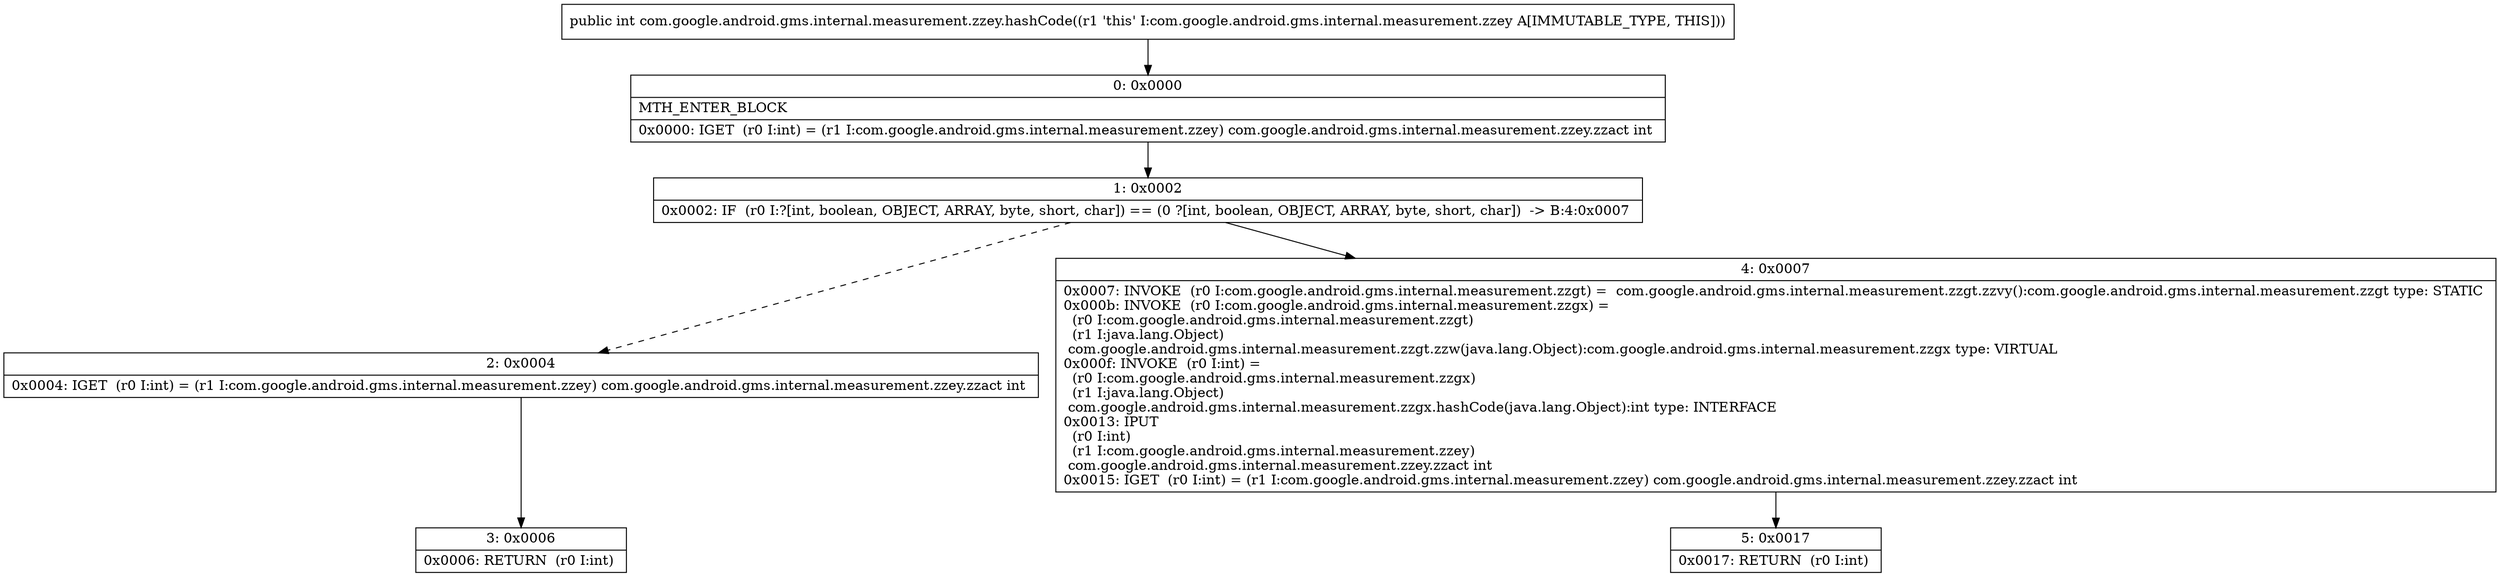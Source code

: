 digraph "CFG forcom.google.android.gms.internal.measurement.zzey.hashCode()I" {
Node_0 [shape=record,label="{0\:\ 0x0000|MTH_ENTER_BLOCK\l|0x0000: IGET  (r0 I:int) = (r1 I:com.google.android.gms.internal.measurement.zzey) com.google.android.gms.internal.measurement.zzey.zzact int \l}"];
Node_1 [shape=record,label="{1\:\ 0x0002|0x0002: IF  (r0 I:?[int, boolean, OBJECT, ARRAY, byte, short, char]) == (0 ?[int, boolean, OBJECT, ARRAY, byte, short, char])  \-\> B:4:0x0007 \l}"];
Node_2 [shape=record,label="{2\:\ 0x0004|0x0004: IGET  (r0 I:int) = (r1 I:com.google.android.gms.internal.measurement.zzey) com.google.android.gms.internal.measurement.zzey.zzact int \l}"];
Node_3 [shape=record,label="{3\:\ 0x0006|0x0006: RETURN  (r0 I:int) \l}"];
Node_4 [shape=record,label="{4\:\ 0x0007|0x0007: INVOKE  (r0 I:com.google.android.gms.internal.measurement.zzgt) =  com.google.android.gms.internal.measurement.zzgt.zzvy():com.google.android.gms.internal.measurement.zzgt type: STATIC \l0x000b: INVOKE  (r0 I:com.google.android.gms.internal.measurement.zzgx) = \l  (r0 I:com.google.android.gms.internal.measurement.zzgt)\l  (r1 I:java.lang.Object)\l com.google.android.gms.internal.measurement.zzgt.zzw(java.lang.Object):com.google.android.gms.internal.measurement.zzgx type: VIRTUAL \l0x000f: INVOKE  (r0 I:int) = \l  (r0 I:com.google.android.gms.internal.measurement.zzgx)\l  (r1 I:java.lang.Object)\l com.google.android.gms.internal.measurement.zzgx.hashCode(java.lang.Object):int type: INTERFACE \l0x0013: IPUT  \l  (r0 I:int)\l  (r1 I:com.google.android.gms.internal.measurement.zzey)\l com.google.android.gms.internal.measurement.zzey.zzact int \l0x0015: IGET  (r0 I:int) = (r1 I:com.google.android.gms.internal.measurement.zzey) com.google.android.gms.internal.measurement.zzey.zzact int \l}"];
Node_5 [shape=record,label="{5\:\ 0x0017|0x0017: RETURN  (r0 I:int) \l}"];
MethodNode[shape=record,label="{public int com.google.android.gms.internal.measurement.zzey.hashCode((r1 'this' I:com.google.android.gms.internal.measurement.zzey A[IMMUTABLE_TYPE, THIS])) }"];
MethodNode -> Node_0;
Node_0 -> Node_1;
Node_1 -> Node_2[style=dashed];
Node_1 -> Node_4;
Node_2 -> Node_3;
Node_4 -> Node_5;
}

